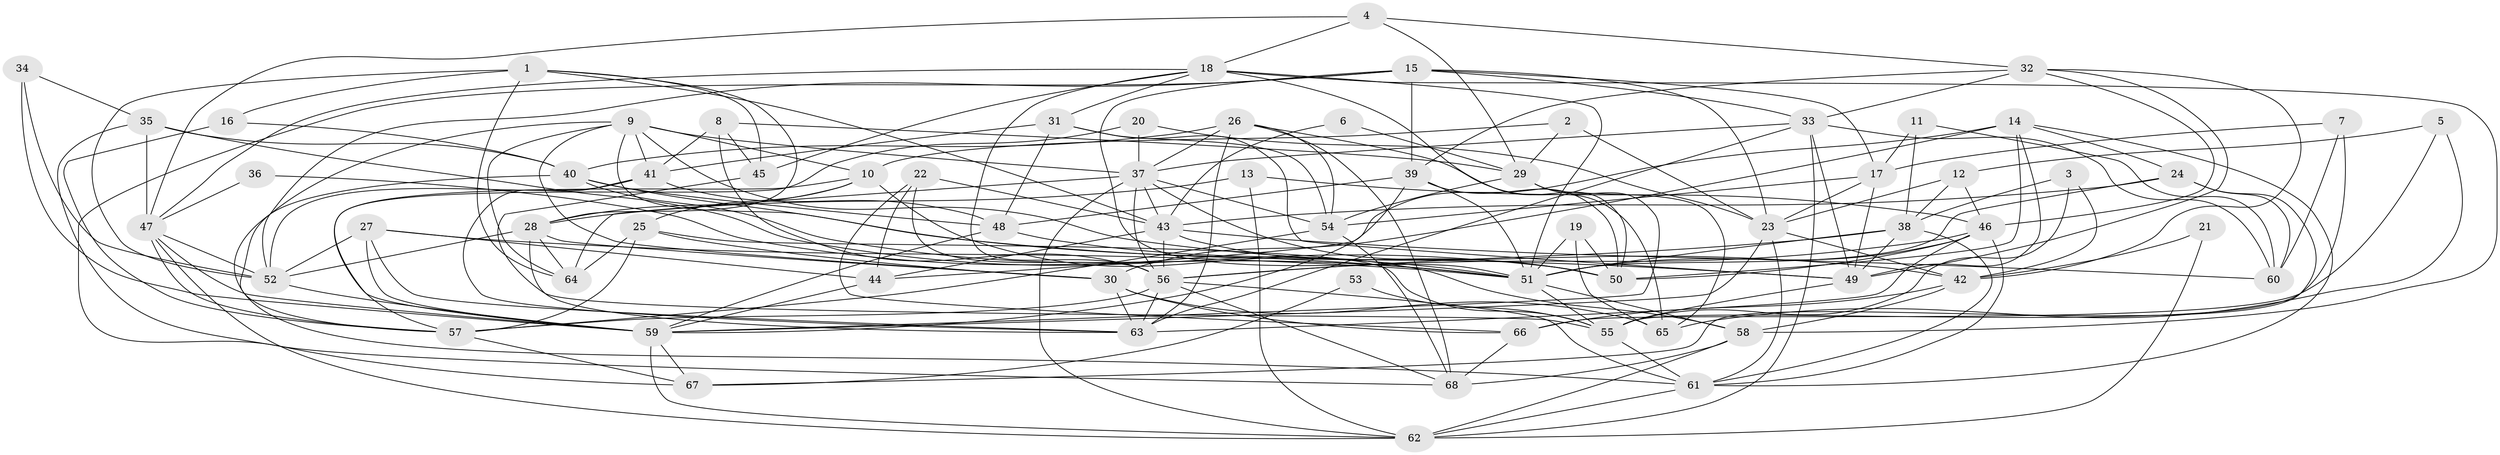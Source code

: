 // original degree distribution, {2: 0.14814814814814814, 5: 0.23703703703703705, 3: 0.2814814814814815, 4: 0.2074074074074074, 6: 0.05925925925925926, 7: 0.05185185185185185, 8: 0.007407407407407408, 9: 0.007407407407407408}
// Generated by graph-tools (version 1.1) at 2025/50/03/09/25 03:50:02]
// undirected, 68 vertices, 201 edges
graph export_dot {
graph [start="1"]
  node [color=gray90,style=filled];
  1;
  2;
  3;
  4;
  5;
  6;
  7;
  8;
  9;
  10;
  11;
  12;
  13;
  14;
  15;
  16;
  17;
  18;
  19;
  20;
  21;
  22;
  23;
  24;
  25;
  26;
  27;
  28;
  29;
  30;
  31;
  32;
  33;
  34;
  35;
  36;
  37;
  38;
  39;
  40;
  41;
  42;
  43;
  44;
  45;
  46;
  47;
  48;
  49;
  50;
  51;
  52;
  53;
  54;
  55;
  56;
  57;
  58;
  59;
  60;
  61;
  62;
  63;
  64;
  65;
  66;
  67;
  68;
  1 -- 16 [weight=1.0];
  1 -- 28 [weight=1.0];
  1 -- 43 [weight=1.0];
  1 -- 45 [weight=1.0];
  1 -- 52 [weight=1.0];
  1 -- 64 [weight=1.0];
  2 -- 10 [weight=1.0];
  2 -- 23 [weight=1.0];
  2 -- 29 [weight=1.0];
  3 -- 38 [weight=1.0];
  3 -- 42 [weight=1.0];
  3 -- 55 [weight=1.0];
  4 -- 18 [weight=1.0];
  4 -- 29 [weight=1.0];
  4 -- 32 [weight=1.0];
  4 -- 47 [weight=1.0];
  5 -- 12 [weight=1.0];
  5 -- 65 [weight=1.0];
  5 -- 66 [weight=1.0];
  6 -- 29 [weight=1.0];
  6 -- 43 [weight=1.0];
  7 -- 17 [weight=1.0];
  7 -- 55 [weight=1.0];
  7 -- 60 [weight=1.0];
  8 -- 29 [weight=1.0];
  8 -- 41 [weight=1.0];
  8 -- 45 [weight=1.0];
  8 -- 56 [weight=1.0];
  9 -- 10 [weight=1.0];
  9 -- 30 [weight=1.0];
  9 -- 37 [weight=1.0];
  9 -- 41 [weight=1.0];
  9 -- 42 [weight=1.0];
  9 -- 51 [weight=1.0];
  9 -- 57 [weight=1.0];
  9 -- 64 [weight=1.0];
  10 -- 25 [weight=1.0];
  10 -- 28 [weight=1.0];
  10 -- 57 [weight=1.0];
  10 -- 58 [weight=1.0];
  11 -- 17 [weight=1.0];
  11 -- 38 [weight=1.0];
  11 -- 60 [weight=1.0];
  12 -- 23 [weight=1.0];
  12 -- 38 [weight=1.0];
  12 -- 46 [weight=1.0];
  13 -- 28 [weight=1.0];
  13 -- 46 [weight=1.0];
  13 -- 62 [weight=1.0];
  14 -- 24 [weight=1.0];
  14 -- 30 [weight=1.0];
  14 -- 44 [weight=1.0];
  14 -- 49 [weight=1.0];
  14 -- 50 [weight=1.0];
  14 -- 61 [weight=1.0];
  15 -- 17 [weight=1.0];
  15 -- 23 [weight=1.0];
  15 -- 33 [weight=1.0];
  15 -- 39 [weight=1.0];
  15 -- 51 [weight=1.0];
  15 -- 52 [weight=1.0];
  15 -- 67 [weight=1.0];
  16 -- 40 [weight=1.0];
  16 -- 57 [weight=1.0];
  17 -- 23 [weight=1.0];
  17 -- 49 [weight=1.0];
  17 -- 54 [weight=1.0];
  18 -- 31 [weight=1.0];
  18 -- 45 [weight=1.0];
  18 -- 47 [weight=1.0];
  18 -- 50 [weight=1.0];
  18 -- 51 [weight=1.0];
  18 -- 56 [weight=1.0];
  18 -- 58 [weight=1.0];
  19 -- 50 [weight=1.0];
  19 -- 51 [weight=1.0];
  19 -- 65 [weight=1.0];
  20 -- 23 [weight=1.0];
  20 -- 37 [weight=1.0];
  20 -- 59 [weight=1.0];
  21 -- 42 [weight=1.0];
  21 -- 62 [weight=1.0];
  22 -- 43 [weight=1.0];
  22 -- 44 [weight=1.0];
  22 -- 56 [weight=1.0];
  22 -- 66 [weight=1.0];
  23 -- 42 [weight=1.0];
  23 -- 59 [weight=1.0];
  23 -- 61 [weight=1.0];
  24 -- 43 [weight=1.0];
  24 -- 51 [weight=1.0];
  24 -- 60 [weight=1.0];
  24 -- 67 [weight=1.0];
  25 -- 30 [weight=1.0];
  25 -- 55 [weight=1.0];
  25 -- 57 [weight=1.0];
  25 -- 64 [weight=1.0];
  26 -- 37 [weight=1.0];
  26 -- 40 [weight=1.0];
  26 -- 54 [weight=1.0];
  26 -- 63 [weight=1.0];
  26 -- 65 [weight=1.0];
  26 -- 68 [weight=1.0];
  27 -- 44 [weight=1.0];
  27 -- 51 [weight=1.0];
  27 -- 52 [weight=1.0];
  27 -- 59 [weight=1.0];
  27 -- 63 [weight=1.0];
  28 -- 30 [weight=1.0];
  28 -- 52 [weight=1.0];
  28 -- 63 [weight=1.0];
  28 -- 64 [weight=1.0];
  29 -- 54 [weight=1.0];
  29 -- 59 [weight=1.0];
  29 -- 65 [weight=1.0];
  30 -- 63 [weight=1.0];
  30 -- 65 [weight=1.0];
  30 -- 66 [weight=1.0];
  31 -- 41 [weight=1.0];
  31 -- 48 [weight=1.0];
  31 -- 49 [weight=1.0];
  31 -- 54 [weight=1.0];
  32 -- 33 [weight=1.0];
  32 -- 39 [weight=1.0];
  32 -- 42 [weight=1.0];
  32 -- 46 [weight=1.0];
  32 -- 49 [weight=1.0];
  33 -- 37 [weight=1.0];
  33 -- 49 [weight=1.0];
  33 -- 60 [weight=1.0];
  33 -- 62 [weight=1.0];
  33 -- 63 [weight=1.0];
  34 -- 35 [weight=1.0];
  34 -- 52 [weight=1.0];
  34 -- 59 [weight=1.0];
  35 -- 40 [weight=1.0];
  35 -- 47 [weight=1.0];
  35 -- 50 [weight=1.0];
  35 -- 68 [weight=1.0];
  36 -- 47 [weight=1.0];
  36 -- 51 [weight=1.0];
  37 -- 43 [weight=1.0];
  37 -- 50 [weight=1.0];
  37 -- 54 [weight=1.0];
  37 -- 56 [weight=1.0];
  37 -- 62 [weight=1.0];
  37 -- 64 [weight=1.0];
  38 -- 49 [weight=1.0];
  38 -- 51 [weight=1.0];
  38 -- 56 [weight=1.0];
  38 -- 61 [weight=1.0];
  39 -- 48 [weight=1.0];
  39 -- 50 [weight=1.0];
  39 -- 51 [weight=1.0];
  39 -- 59 [weight=1.0];
  40 -- 48 [weight=1.0];
  40 -- 49 [weight=1.0];
  40 -- 51 [weight=1.0];
  40 -- 61 [weight=1.0];
  41 -- 48 [weight=1.0];
  41 -- 52 [weight=1.0];
  41 -- 63 [weight=1.0];
  42 -- 58 [weight=1.0];
  42 -- 66 [weight=1.0];
  43 -- 44 [weight=1.0];
  43 -- 50 [weight=1.0];
  43 -- 56 [weight=1.0];
  43 -- 60 [weight=1.0];
  44 -- 59 [weight=1.0];
  45 -- 55 [weight=1.0];
  46 -- 50 [weight=1.0];
  46 -- 51 [weight=1.0];
  46 -- 56 [weight=1.0];
  46 -- 61 [weight=1.0];
  46 -- 63 [weight=1.0];
  47 -- 52 [weight=1.0];
  47 -- 57 [weight=1.0];
  47 -- 59 [weight=1.0];
  47 -- 62 [weight=1.0];
  48 -- 51 [weight=1.0];
  48 -- 59 [weight=1.0];
  49 -- 55 [weight=1.0];
  51 -- 55 [weight=1.0];
  51 -- 58 [weight=1.0];
  52 -- 59 [weight=1.0];
  53 -- 55 [weight=1.0];
  53 -- 67 [weight=1.0];
  54 -- 57 [weight=1.0];
  54 -- 68 [weight=1.0];
  55 -- 61 [weight=1.0];
  56 -- 57 [weight=1.0];
  56 -- 61 [weight=1.0];
  56 -- 63 [weight=1.0];
  56 -- 68 [weight=2.0];
  57 -- 67 [weight=1.0];
  58 -- 62 [weight=1.0];
  58 -- 68 [weight=1.0];
  59 -- 62 [weight=1.0];
  59 -- 67 [weight=1.0];
  61 -- 62 [weight=1.0];
  66 -- 68 [weight=1.0];
}
